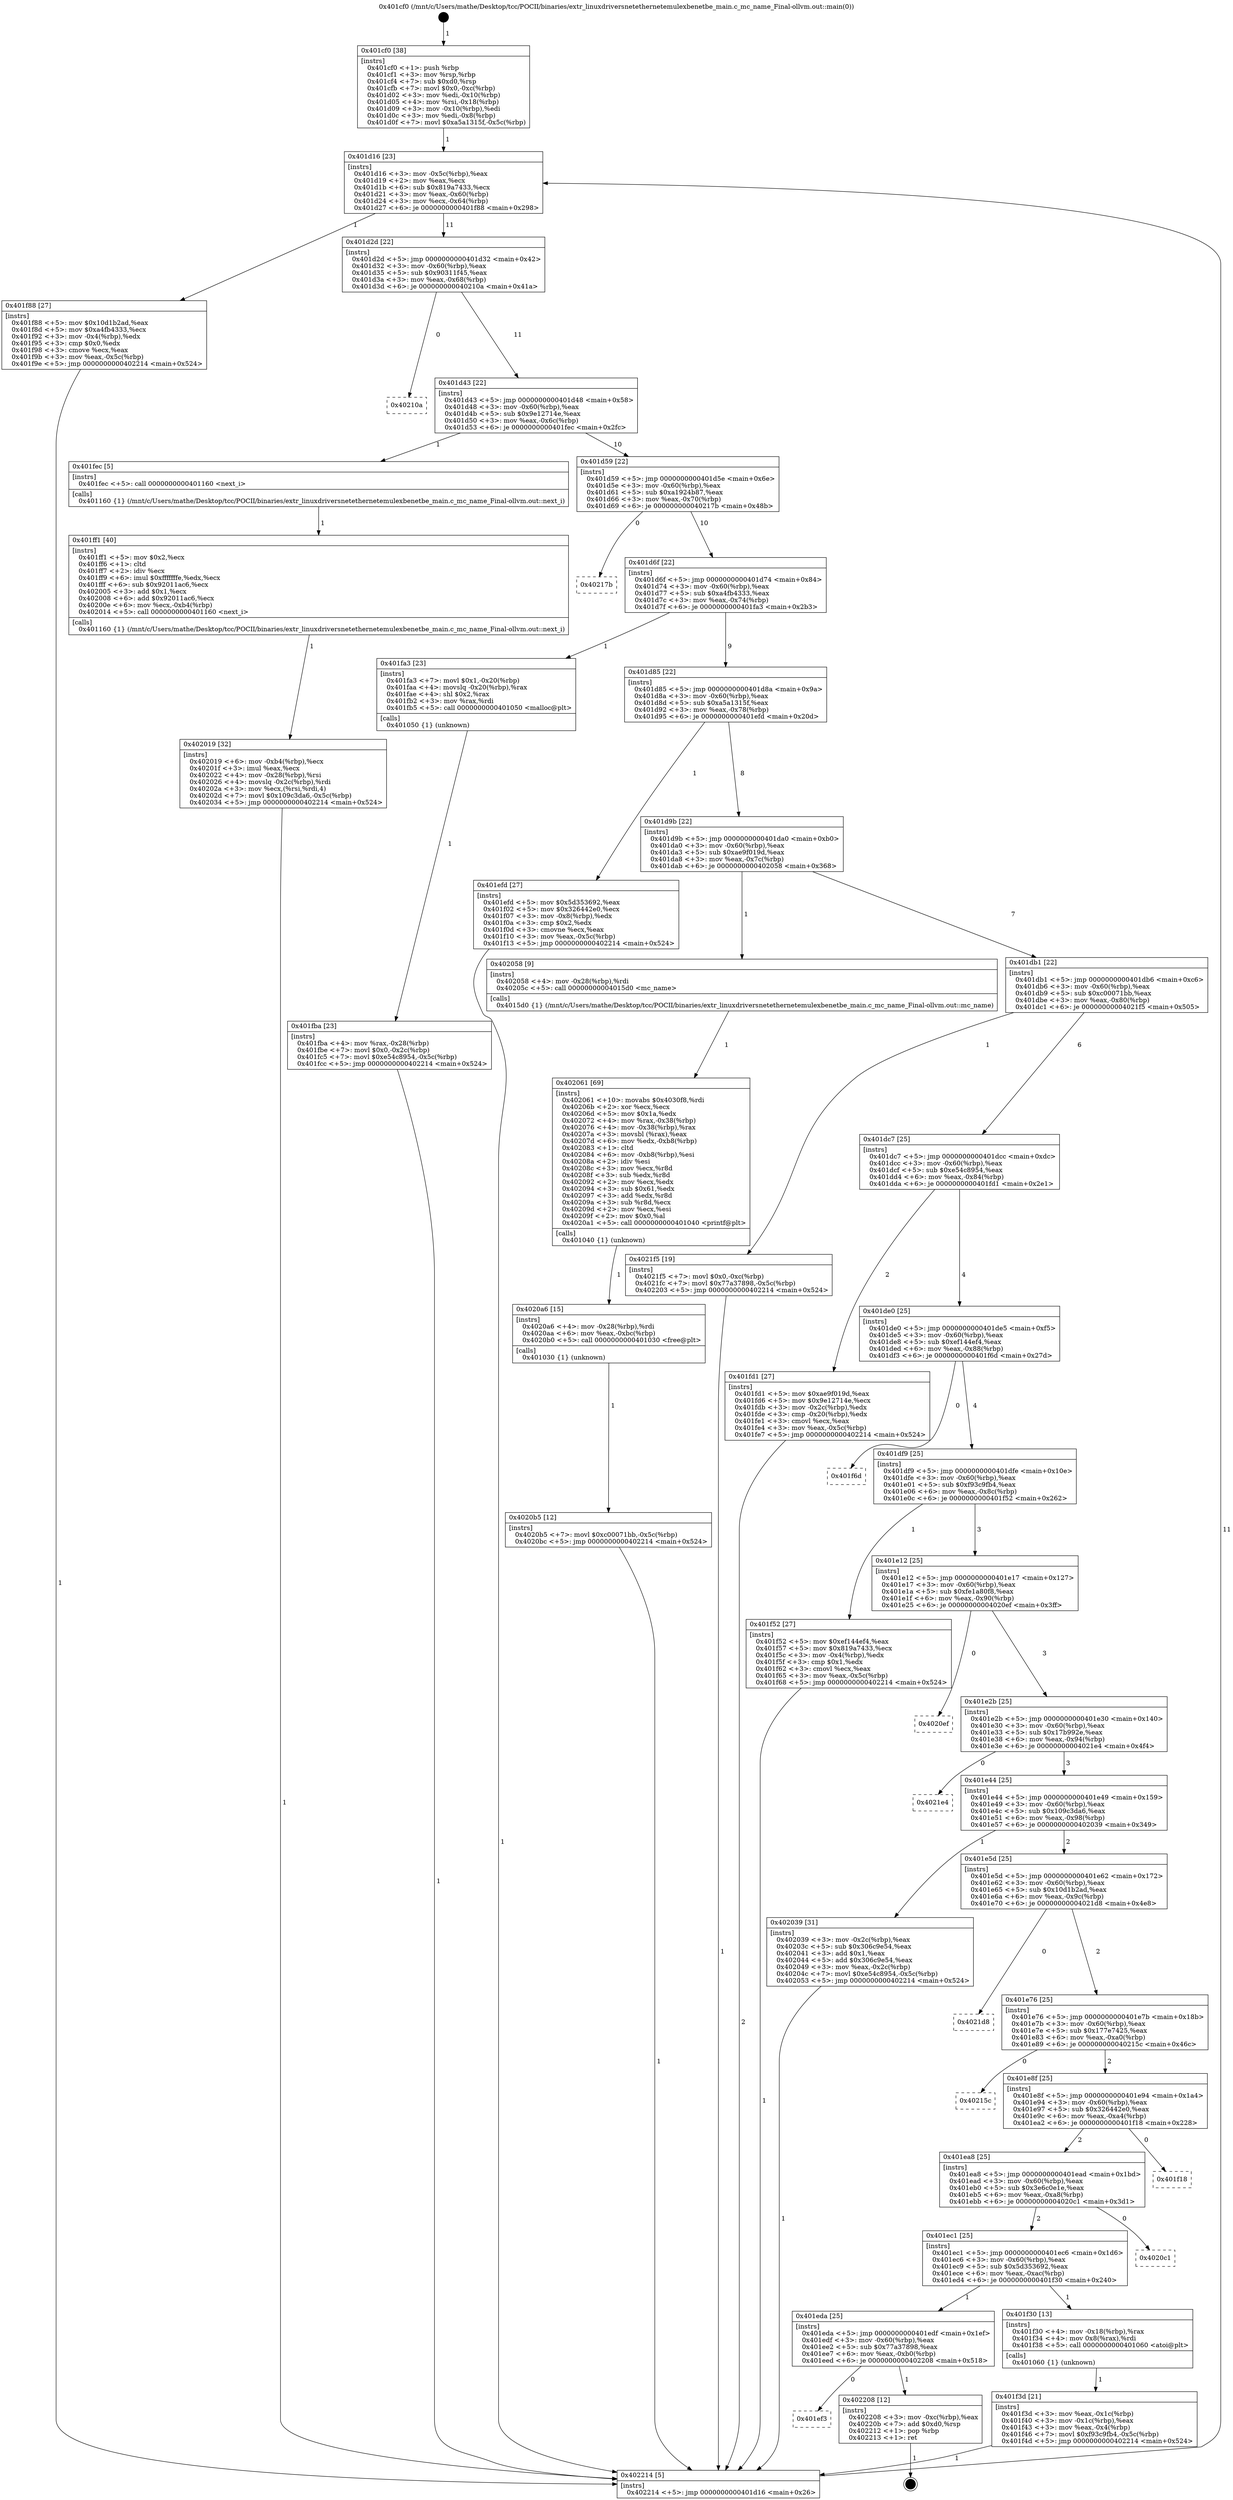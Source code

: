 digraph "0x401cf0" {
  label = "0x401cf0 (/mnt/c/Users/mathe/Desktop/tcc/POCII/binaries/extr_linuxdriversnetethernetemulexbenetbe_main.c_mc_name_Final-ollvm.out::main(0))"
  labelloc = "t"
  node[shape=record]

  Entry [label="",width=0.3,height=0.3,shape=circle,fillcolor=black,style=filled]
  "0x401d16" [label="{
     0x401d16 [23]\l
     | [instrs]\l
     &nbsp;&nbsp;0x401d16 \<+3\>: mov -0x5c(%rbp),%eax\l
     &nbsp;&nbsp;0x401d19 \<+2\>: mov %eax,%ecx\l
     &nbsp;&nbsp;0x401d1b \<+6\>: sub $0x819a7433,%ecx\l
     &nbsp;&nbsp;0x401d21 \<+3\>: mov %eax,-0x60(%rbp)\l
     &nbsp;&nbsp;0x401d24 \<+3\>: mov %ecx,-0x64(%rbp)\l
     &nbsp;&nbsp;0x401d27 \<+6\>: je 0000000000401f88 \<main+0x298\>\l
  }"]
  "0x401f88" [label="{
     0x401f88 [27]\l
     | [instrs]\l
     &nbsp;&nbsp;0x401f88 \<+5\>: mov $0x10d1b2ad,%eax\l
     &nbsp;&nbsp;0x401f8d \<+5\>: mov $0xa4fb4333,%ecx\l
     &nbsp;&nbsp;0x401f92 \<+3\>: mov -0x4(%rbp),%edx\l
     &nbsp;&nbsp;0x401f95 \<+3\>: cmp $0x0,%edx\l
     &nbsp;&nbsp;0x401f98 \<+3\>: cmove %ecx,%eax\l
     &nbsp;&nbsp;0x401f9b \<+3\>: mov %eax,-0x5c(%rbp)\l
     &nbsp;&nbsp;0x401f9e \<+5\>: jmp 0000000000402214 \<main+0x524\>\l
  }"]
  "0x401d2d" [label="{
     0x401d2d [22]\l
     | [instrs]\l
     &nbsp;&nbsp;0x401d2d \<+5\>: jmp 0000000000401d32 \<main+0x42\>\l
     &nbsp;&nbsp;0x401d32 \<+3\>: mov -0x60(%rbp),%eax\l
     &nbsp;&nbsp;0x401d35 \<+5\>: sub $0x90311f45,%eax\l
     &nbsp;&nbsp;0x401d3a \<+3\>: mov %eax,-0x68(%rbp)\l
     &nbsp;&nbsp;0x401d3d \<+6\>: je 000000000040210a \<main+0x41a\>\l
  }"]
  Exit [label="",width=0.3,height=0.3,shape=circle,fillcolor=black,style=filled,peripheries=2]
  "0x40210a" [label="{
     0x40210a\l
  }", style=dashed]
  "0x401d43" [label="{
     0x401d43 [22]\l
     | [instrs]\l
     &nbsp;&nbsp;0x401d43 \<+5\>: jmp 0000000000401d48 \<main+0x58\>\l
     &nbsp;&nbsp;0x401d48 \<+3\>: mov -0x60(%rbp),%eax\l
     &nbsp;&nbsp;0x401d4b \<+5\>: sub $0x9e12714e,%eax\l
     &nbsp;&nbsp;0x401d50 \<+3\>: mov %eax,-0x6c(%rbp)\l
     &nbsp;&nbsp;0x401d53 \<+6\>: je 0000000000401fec \<main+0x2fc\>\l
  }"]
  "0x401ef3" [label="{
     0x401ef3\l
  }", style=dashed]
  "0x401fec" [label="{
     0x401fec [5]\l
     | [instrs]\l
     &nbsp;&nbsp;0x401fec \<+5\>: call 0000000000401160 \<next_i\>\l
     | [calls]\l
     &nbsp;&nbsp;0x401160 \{1\} (/mnt/c/Users/mathe/Desktop/tcc/POCII/binaries/extr_linuxdriversnetethernetemulexbenetbe_main.c_mc_name_Final-ollvm.out::next_i)\l
  }"]
  "0x401d59" [label="{
     0x401d59 [22]\l
     | [instrs]\l
     &nbsp;&nbsp;0x401d59 \<+5\>: jmp 0000000000401d5e \<main+0x6e\>\l
     &nbsp;&nbsp;0x401d5e \<+3\>: mov -0x60(%rbp),%eax\l
     &nbsp;&nbsp;0x401d61 \<+5\>: sub $0xa1924b87,%eax\l
     &nbsp;&nbsp;0x401d66 \<+3\>: mov %eax,-0x70(%rbp)\l
     &nbsp;&nbsp;0x401d69 \<+6\>: je 000000000040217b \<main+0x48b\>\l
  }"]
  "0x402208" [label="{
     0x402208 [12]\l
     | [instrs]\l
     &nbsp;&nbsp;0x402208 \<+3\>: mov -0xc(%rbp),%eax\l
     &nbsp;&nbsp;0x40220b \<+7\>: add $0xd0,%rsp\l
     &nbsp;&nbsp;0x402212 \<+1\>: pop %rbp\l
     &nbsp;&nbsp;0x402213 \<+1\>: ret\l
  }"]
  "0x40217b" [label="{
     0x40217b\l
  }", style=dashed]
  "0x401d6f" [label="{
     0x401d6f [22]\l
     | [instrs]\l
     &nbsp;&nbsp;0x401d6f \<+5\>: jmp 0000000000401d74 \<main+0x84\>\l
     &nbsp;&nbsp;0x401d74 \<+3\>: mov -0x60(%rbp),%eax\l
     &nbsp;&nbsp;0x401d77 \<+5\>: sub $0xa4fb4333,%eax\l
     &nbsp;&nbsp;0x401d7c \<+3\>: mov %eax,-0x74(%rbp)\l
     &nbsp;&nbsp;0x401d7f \<+6\>: je 0000000000401fa3 \<main+0x2b3\>\l
  }"]
  "0x4020b5" [label="{
     0x4020b5 [12]\l
     | [instrs]\l
     &nbsp;&nbsp;0x4020b5 \<+7\>: movl $0xc00071bb,-0x5c(%rbp)\l
     &nbsp;&nbsp;0x4020bc \<+5\>: jmp 0000000000402214 \<main+0x524\>\l
  }"]
  "0x401fa3" [label="{
     0x401fa3 [23]\l
     | [instrs]\l
     &nbsp;&nbsp;0x401fa3 \<+7\>: movl $0x1,-0x20(%rbp)\l
     &nbsp;&nbsp;0x401faa \<+4\>: movslq -0x20(%rbp),%rax\l
     &nbsp;&nbsp;0x401fae \<+4\>: shl $0x2,%rax\l
     &nbsp;&nbsp;0x401fb2 \<+3\>: mov %rax,%rdi\l
     &nbsp;&nbsp;0x401fb5 \<+5\>: call 0000000000401050 \<malloc@plt\>\l
     | [calls]\l
     &nbsp;&nbsp;0x401050 \{1\} (unknown)\l
  }"]
  "0x401d85" [label="{
     0x401d85 [22]\l
     | [instrs]\l
     &nbsp;&nbsp;0x401d85 \<+5\>: jmp 0000000000401d8a \<main+0x9a\>\l
     &nbsp;&nbsp;0x401d8a \<+3\>: mov -0x60(%rbp),%eax\l
     &nbsp;&nbsp;0x401d8d \<+5\>: sub $0xa5a1315f,%eax\l
     &nbsp;&nbsp;0x401d92 \<+3\>: mov %eax,-0x78(%rbp)\l
     &nbsp;&nbsp;0x401d95 \<+6\>: je 0000000000401efd \<main+0x20d\>\l
  }"]
  "0x4020a6" [label="{
     0x4020a6 [15]\l
     | [instrs]\l
     &nbsp;&nbsp;0x4020a6 \<+4\>: mov -0x28(%rbp),%rdi\l
     &nbsp;&nbsp;0x4020aa \<+6\>: mov %eax,-0xbc(%rbp)\l
     &nbsp;&nbsp;0x4020b0 \<+5\>: call 0000000000401030 \<free@plt\>\l
     | [calls]\l
     &nbsp;&nbsp;0x401030 \{1\} (unknown)\l
  }"]
  "0x401efd" [label="{
     0x401efd [27]\l
     | [instrs]\l
     &nbsp;&nbsp;0x401efd \<+5\>: mov $0x5d353692,%eax\l
     &nbsp;&nbsp;0x401f02 \<+5\>: mov $0x326442e0,%ecx\l
     &nbsp;&nbsp;0x401f07 \<+3\>: mov -0x8(%rbp),%edx\l
     &nbsp;&nbsp;0x401f0a \<+3\>: cmp $0x2,%edx\l
     &nbsp;&nbsp;0x401f0d \<+3\>: cmovne %ecx,%eax\l
     &nbsp;&nbsp;0x401f10 \<+3\>: mov %eax,-0x5c(%rbp)\l
     &nbsp;&nbsp;0x401f13 \<+5\>: jmp 0000000000402214 \<main+0x524\>\l
  }"]
  "0x401d9b" [label="{
     0x401d9b [22]\l
     | [instrs]\l
     &nbsp;&nbsp;0x401d9b \<+5\>: jmp 0000000000401da0 \<main+0xb0\>\l
     &nbsp;&nbsp;0x401da0 \<+3\>: mov -0x60(%rbp),%eax\l
     &nbsp;&nbsp;0x401da3 \<+5\>: sub $0xae9f019d,%eax\l
     &nbsp;&nbsp;0x401da8 \<+3\>: mov %eax,-0x7c(%rbp)\l
     &nbsp;&nbsp;0x401dab \<+6\>: je 0000000000402058 \<main+0x368\>\l
  }"]
  "0x402214" [label="{
     0x402214 [5]\l
     | [instrs]\l
     &nbsp;&nbsp;0x402214 \<+5\>: jmp 0000000000401d16 \<main+0x26\>\l
  }"]
  "0x401cf0" [label="{
     0x401cf0 [38]\l
     | [instrs]\l
     &nbsp;&nbsp;0x401cf0 \<+1\>: push %rbp\l
     &nbsp;&nbsp;0x401cf1 \<+3\>: mov %rsp,%rbp\l
     &nbsp;&nbsp;0x401cf4 \<+7\>: sub $0xd0,%rsp\l
     &nbsp;&nbsp;0x401cfb \<+7\>: movl $0x0,-0xc(%rbp)\l
     &nbsp;&nbsp;0x401d02 \<+3\>: mov %edi,-0x10(%rbp)\l
     &nbsp;&nbsp;0x401d05 \<+4\>: mov %rsi,-0x18(%rbp)\l
     &nbsp;&nbsp;0x401d09 \<+3\>: mov -0x10(%rbp),%edi\l
     &nbsp;&nbsp;0x401d0c \<+3\>: mov %edi,-0x8(%rbp)\l
     &nbsp;&nbsp;0x401d0f \<+7\>: movl $0xa5a1315f,-0x5c(%rbp)\l
  }"]
  "0x402061" [label="{
     0x402061 [69]\l
     | [instrs]\l
     &nbsp;&nbsp;0x402061 \<+10\>: movabs $0x4030f8,%rdi\l
     &nbsp;&nbsp;0x40206b \<+2\>: xor %ecx,%ecx\l
     &nbsp;&nbsp;0x40206d \<+5\>: mov $0x1a,%edx\l
     &nbsp;&nbsp;0x402072 \<+4\>: mov %rax,-0x38(%rbp)\l
     &nbsp;&nbsp;0x402076 \<+4\>: mov -0x38(%rbp),%rax\l
     &nbsp;&nbsp;0x40207a \<+3\>: movsbl (%rax),%eax\l
     &nbsp;&nbsp;0x40207d \<+6\>: mov %edx,-0xb8(%rbp)\l
     &nbsp;&nbsp;0x402083 \<+1\>: cltd\l
     &nbsp;&nbsp;0x402084 \<+6\>: mov -0xb8(%rbp),%esi\l
     &nbsp;&nbsp;0x40208a \<+2\>: idiv %esi\l
     &nbsp;&nbsp;0x40208c \<+3\>: mov %ecx,%r8d\l
     &nbsp;&nbsp;0x40208f \<+3\>: sub %edx,%r8d\l
     &nbsp;&nbsp;0x402092 \<+2\>: mov %ecx,%edx\l
     &nbsp;&nbsp;0x402094 \<+3\>: sub $0x61,%edx\l
     &nbsp;&nbsp;0x402097 \<+3\>: add %edx,%r8d\l
     &nbsp;&nbsp;0x40209a \<+3\>: sub %r8d,%ecx\l
     &nbsp;&nbsp;0x40209d \<+2\>: mov %ecx,%esi\l
     &nbsp;&nbsp;0x40209f \<+2\>: mov $0x0,%al\l
     &nbsp;&nbsp;0x4020a1 \<+5\>: call 0000000000401040 \<printf@plt\>\l
     | [calls]\l
     &nbsp;&nbsp;0x401040 \{1\} (unknown)\l
  }"]
  "0x402058" [label="{
     0x402058 [9]\l
     | [instrs]\l
     &nbsp;&nbsp;0x402058 \<+4\>: mov -0x28(%rbp),%rdi\l
     &nbsp;&nbsp;0x40205c \<+5\>: call 00000000004015d0 \<mc_name\>\l
     | [calls]\l
     &nbsp;&nbsp;0x4015d0 \{1\} (/mnt/c/Users/mathe/Desktop/tcc/POCII/binaries/extr_linuxdriversnetethernetemulexbenetbe_main.c_mc_name_Final-ollvm.out::mc_name)\l
  }"]
  "0x401db1" [label="{
     0x401db1 [22]\l
     | [instrs]\l
     &nbsp;&nbsp;0x401db1 \<+5\>: jmp 0000000000401db6 \<main+0xc6\>\l
     &nbsp;&nbsp;0x401db6 \<+3\>: mov -0x60(%rbp),%eax\l
     &nbsp;&nbsp;0x401db9 \<+5\>: sub $0xc00071bb,%eax\l
     &nbsp;&nbsp;0x401dbe \<+3\>: mov %eax,-0x80(%rbp)\l
     &nbsp;&nbsp;0x401dc1 \<+6\>: je 00000000004021f5 \<main+0x505\>\l
  }"]
  "0x402019" [label="{
     0x402019 [32]\l
     | [instrs]\l
     &nbsp;&nbsp;0x402019 \<+6\>: mov -0xb4(%rbp),%ecx\l
     &nbsp;&nbsp;0x40201f \<+3\>: imul %eax,%ecx\l
     &nbsp;&nbsp;0x402022 \<+4\>: mov -0x28(%rbp),%rsi\l
     &nbsp;&nbsp;0x402026 \<+4\>: movslq -0x2c(%rbp),%rdi\l
     &nbsp;&nbsp;0x40202a \<+3\>: mov %ecx,(%rsi,%rdi,4)\l
     &nbsp;&nbsp;0x40202d \<+7\>: movl $0x109c3da6,-0x5c(%rbp)\l
     &nbsp;&nbsp;0x402034 \<+5\>: jmp 0000000000402214 \<main+0x524\>\l
  }"]
  "0x4021f5" [label="{
     0x4021f5 [19]\l
     | [instrs]\l
     &nbsp;&nbsp;0x4021f5 \<+7\>: movl $0x0,-0xc(%rbp)\l
     &nbsp;&nbsp;0x4021fc \<+7\>: movl $0x77a37898,-0x5c(%rbp)\l
     &nbsp;&nbsp;0x402203 \<+5\>: jmp 0000000000402214 \<main+0x524\>\l
  }"]
  "0x401dc7" [label="{
     0x401dc7 [25]\l
     | [instrs]\l
     &nbsp;&nbsp;0x401dc7 \<+5\>: jmp 0000000000401dcc \<main+0xdc\>\l
     &nbsp;&nbsp;0x401dcc \<+3\>: mov -0x60(%rbp),%eax\l
     &nbsp;&nbsp;0x401dcf \<+5\>: sub $0xe54c8954,%eax\l
     &nbsp;&nbsp;0x401dd4 \<+6\>: mov %eax,-0x84(%rbp)\l
     &nbsp;&nbsp;0x401dda \<+6\>: je 0000000000401fd1 \<main+0x2e1\>\l
  }"]
  "0x401ff1" [label="{
     0x401ff1 [40]\l
     | [instrs]\l
     &nbsp;&nbsp;0x401ff1 \<+5\>: mov $0x2,%ecx\l
     &nbsp;&nbsp;0x401ff6 \<+1\>: cltd\l
     &nbsp;&nbsp;0x401ff7 \<+2\>: idiv %ecx\l
     &nbsp;&nbsp;0x401ff9 \<+6\>: imul $0xfffffffe,%edx,%ecx\l
     &nbsp;&nbsp;0x401fff \<+6\>: sub $0x92011ac6,%ecx\l
     &nbsp;&nbsp;0x402005 \<+3\>: add $0x1,%ecx\l
     &nbsp;&nbsp;0x402008 \<+6\>: add $0x92011ac6,%ecx\l
     &nbsp;&nbsp;0x40200e \<+6\>: mov %ecx,-0xb4(%rbp)\l
     &nbsp;&nbsp;0x402014 \<+5\>: call 0000000000401160 \<next_i\>\l
     | [calls]\l
     &nbsp;&nbsp;0x401160 \{1\} (/mnt/c/Users/mathe/Desktop/tcc/POCII/binaries/extr_linuxdriversnetethernetemulexbenetbe_main.c_mc_name_Final-ollvm.out::next_i)\l
  }"]
  "0x401fd1" [label="{
     0x401fd1 [27]\l
     | [instrs]\l
     &nbsp;&nbsp;0x401fd1 \<+5\>: mov $0xae9f019d,%eax\l
     &nbsp;&nbsp;0x401fd6 \<+5\>: mov $0x9e12714e,%ecx\l
     &nbsp;&nbsp;0x401fdb \<+3\>: mov -0x2c(%rbp),%edx\l
     &nbsp;&nbsp;0x401fde \<+3\>: cmp -0x20(%rbp),%edx\l
     &nbsp;&nbsp;0x401fe1 \<+3\>: cmovl %ecx,%eax\l
     &nbsp;&nbsp;0x401fe4 \<+3\>: mov %eax,-0x5c(%rbp)\l
     &nbsp;&nbsp;0x401fe7 \<+5\>: jmp 0000000000402214 \<main+0x524\>\l
  }"]
  "0x401de0" [label="{
     0x401de0 [25]\l
     | [instrs]\l
     &nbsp;&nbsp;0x401de0 \<+5\>: jmp 0000000000401de5 \<main+0xf5\>\l
     &nbsp;&nbsp;0x401de5 \<+3\>: mov -0x60(%rbp),%eax\l
     &nbsp;&nbsp;0x401de8 \<+5\>: sub $0xef144ef4,%eax\l
     &nbsp;&nbsp;0x401ded \<+6\>: mov %eax,-0x88(%rbp)\l
     &nbsp;&nbsp;0x401df3 \<+6\>: je 0000000000401f6d \<main+0x27d\>\l
  }"]
  "0x401fba" [label="{
     0x401fba [23]\l
     | [instrs]\l
     &nbsp;&nbsp;0x401fba \<+4\>: mov %rax,-0x28(%rbp)\l
     &nbsp;&nbsp;0x401fbe \<+7\>: movl $0x0,-0x2c(%rbp)\l
     &nbsp;&nbsp;0x401fc5 \<+7\>: movl $0xe54c8954,-0x5c(%rbp)\l
     &nbsp;&nbsp;0x401fcc \<+5\>: jmp 0000000000402214 \<main+0x524\>\l
  }"]
  "0x401f6d" [label="{
     0x401f6d\l
  }", style=dashed]
  "0x401df9" [label="{
     0x401df9 [25]\l
     | [instrs]\l
     &nbsp;&nbsp;0x401df9 \<+5\>: jmp 0000000000401dfe \<main+0x10e\>\l
     &nbsp;&nbsp;0x401dfe \<+3\>: mov -0x60(%rbp),%eax\l
     &nbsp;&nbsp;0x401e01 \<+5\>: sub $0xf93c9fb4,%eax\l
     &nbsp;&nbsp;0x401e06 \<+6\>: mov %eax,-0x8c(%rbp)\l
     &nbsp;&nbsp;0x401e0c \<+6\>: je 0000000000401f52 \<main+0x262\>\l
  }"]
  "0x401f3d" [label="{
     0x401f3d [21]\l
     | [instrs]\l
     &nbsp;&nbsp;0x401f3d \<+3\>: mov %eax,-0x1c(%rbp)\l
     &nbsp;&nbsp;0x401f40 \<+3\>: mov -0x1c(%rbp),%eax\l
     &nbsp;&nbsp;0x401f43 \<+3\>: mov %eax,-0x4(%rbp)\l
     &nbsp;&nbsp;0x401f46 \<+7\>: movl $0xf93c9fb4,-0x5c(%rbp)\l
     &nbsp;&nbsp;0x401f4d \<+5\>: jmp 0000000000402214 \<main+0x524\>\l
  }"]
  "0x401f52" [label="{
     0x401f52 [27]\l
     | [instrs]\l
     &nbsp;&nbsp;0x401f52 \<+5\>: mov $0xef144ef4,%eax\l
     &nbsp;&nbsp;0x401f57 \<+5\>: mov $0x819a7433,%ecx\l
     &nbsp;&nbsp;0x401f5c \<+3\>: mov -0x4(%rbp),%edx\l
     &nbsp;&nbsp;0x401f5f \<+3\>: cmp $0x1,%edx\l
     &nbsp;&nbsp;0x401f62 \<+3\>: cmovl %ecx,%eax\l
     &nbsp;&nbsp;0x401f65 \<+3\>: mov %eax,-0x5c(%rbp)\l
     &nbsp;&nbsp;0x401f68 \<+5\>: jmp 0000000000402214 \<main+0x524\>\l
  }"]
  "0x401e12" [label="{
     0x401e12 [25]\l
     | [instrs]\l
     &nbsp;&nbsp;0x401e12 \<+5\>: jmp 0000000000401e17 \<main+0x127\>\l
     &nbsp;&nbsp;0x401e17 \<+3\>: mov -0x60(%rbp),%eax\l
     &nbsp;&nbsp;0x401e1a \<+5\>: sub $0xfe1a80f8,%eax\l
     &nbsp;&nbsp;0x401e1f \<+6\>: mov %eax,-0x90(%rbp)\l
     &nbsp;&nbsp;0x401e25 \<+6\>: je 00000000004020ef \<main+0x3ff\>\l
  }"]
  "0x401eda" [label="{
     0x401eda [25]\l
     | [instrs]\l
     &nbsp;&nbsp;0x401eda \<+5\>: jmp 0000000000401edf \<main+0x1ef\>\l
     &nbsp;&nbsp;0x401edf \<+3\>: mov -0x60(%rbp),%eax\l
     &nbsp;&nbsp;0x401ee2 \<+5\>: sub $0x77a37898,%eax\l
     &nbsp;&nbsp;0x401ee7 \<+6\>: mov %eax,-0xb0(%rbp)\l
     &nbsp;&nbsp;0x401eed \<+6\>: je 0000000000402208 \<main+0x518\>\l
  }"]
  "0x4020ef" [label="{
     0x4020ef\l
  }", style=dashed]
  "0x401e2b" [label="{
     0x401e2b [25]\l
     | [instrs]\l
     &nbsp;&nbsp;0x401e2b \<+5\>: jmp 0000000000401e30 \<main+0x140\>\l
     &nbsp;&nbsp;0x401e30 \<+3\>: mov -0x60(%rbp),%eax\l
     &nbsp;&nbsp;0x401e33 \<+5\>: sub $0x17b992e,%eax\l
     &nbsp;&nbsp;0x401e38 \<+6\>: mov %eax,-0x94(%rbp)\l
     &nbsp;&nbsp;0x401e3e \<+6\>: je 00000000004021e4 \<main+0x4f4\>\l
  }"]
  "0x401f30" [label="{
     0x401f30 [13]\l
     | [instrs]\l
     &nbsp;&nbsp;0x401f30 \<+4\>: mov -0x18(%rbp),%rax\l
     &nbsp;&nbsp;0x401f34 \<+4\>: mov 0x8(%rax),%rdi\l
     &nbsp;&nbsp;0x401f38 \<+5\>: call 0000000000401060 \<atoi@plt\>\l
     | [calls]\l
     &nbsp;&nbsp;0x401060 \{1\} (unknown)\l
  }"]
  "0x4021e4" [label="{
     0x4021e4\l
  }", style=dashed]
  "0x401e44" [label="{
     0x401e44 [25]\l
     | [instrs]\l
     &nbsp;&nbsp;0x401e44 \<+5\>: jmp 0000000000401e49 \<main+0x159\>\l
     &nbsp;&nbsp;0x401e49 \<+3\>: mov -0x60(%rbp),%eax\l
     &nbsp;&nbsp;0x401e4c \<+5\>: sub $0x109c3da6,%eax\l
     &nbsp;&nbsp;0x401e51 \<+6\>: mov %eax,-0x98(%rbp)\l
     &nbsp;&nbsp;0x401e57 \<+6\>: je 0000000000402039 \<main+0x349\>\l
  }"]
  "0x401ec1" [label="{
     0x401ec1 [25]\l
     | [instrs]\l
     &nbsp;&nbsp;0x401ec1 \<+5\>: jmp 0000000000401ec6 \<main+0x1d6\>\l
     &nbsp;&nbsp;0x401ec6 \<+3\>: mov -0x60(%rbp),%eax\l
     &nbsp;&nbsp;0x401ec9 \<+5\>: sub $0x5d353692,%eax\l
     &nbsp;&nbsp;0x401ece \<+6\>: mov %eax,-0xac(%rbp)\l
     &nbsp;&nbsp;0x401ed4 \<+6\>: je 0000000000401f30 \<main+0x240\>\l
  }"]
  "0x402039" [label="{
     0x402039 [31]\l
     | [instrs]\l
     &nbsp;&nbsp;0x402039 \<+3\>: mov -0x2c(%rbp),%eax\l
     &nbsp;&nbsp;0x40203c \<+5\>: sub $0x306c9e54,%eax\l
     &nbsp;&nbsp;0x402041 \<+3\>: add $0x1,%eax\l
     &nbsp;&nbsp;0x402044 \<+5\>: add $0x306c9e54,%eax\l
     &nbsp;&nbsp;0x402049 \<+3\>: mov %eax,-0x2c(%rbp)\l
     &nbsp;&nbsp;0x40204c \<+7\>: movl $0xe54c8954,-0x5c(%rbp)\l
     &nbsp;&nbsp;0x402053 \<+5\>: jmp 0000000000402214 \<main+0x524\>\l
  }"]
  "0x401e5d" [label="{
     0x401e5d [25]\l
     | [instrs]\l
     &nbsp;&nbsp;0x401e5d \<+5\>: jmp 0000000000401e62 \<main+0x172\>\l
     &nbsp;&nbsp;0x401e62 \<+3\>: mov -0x60(%rbp),%eax\l
     &nbsp;&nbsp;0x401e65 \<+5\>: sub $0x10d1b2ad,%eax\l
     &nbsp;&nbsp;0x401e6a \<+6\>: mov %eax,-0x9c(%rbp)\l
     &nbsp;&nbsp;0x401e70 \<+6\>: je 00000000004021d8 \<main+0x4e8\>\l
  }"]
  "0x4020c1" [label="{
     0x4020c1\l
  }", style=dashed]
  "0x4021d8" [label="{
     0x4021d8\l
  }", style=dashed]
  "0x401e76" [label="{
     0x401e76 [25]\l
     | [instrs]\l
     &nbsp;&nbsp;0x401e76 \<+5\>: jmp 0000000000401e7b \<main+0x18b\>\l
     &nbsp;&nbsp;0x401e7b \<+3\>: mov -0x60(%rbp),%eax\l
     &nbsp;&nbsp;0x401e7e \<+5\>: sub $0x177e7425,%eax\l
     &nbsp;&nbsp;0x401e83 \<+6\>: mov %eax,-0xa0(%rbp)\l
     &nbsp;&nbsp;0x401e89 \<+6\>: je 000000000040215c \<main+0x46c\>\l
  }"]
  "0x401ea8" [label="{
     0x401ea8 [25]\l
     | [instrs]\l
     &nbsp;&nbsp;0x401ea8 \<+5\>: jmp 0000000000401ead \<main+0x1bd\>\l
     &nbsp;&nbsp;0x401ead \<+3\>: mov -0x60(%rbp),%eax\l
     &nbsp;&nbsp;0x401eb0 \<+5\>: sub $0x3e6c0e1e,%eax\l
     &nbsp;&nbsp;0x401eb5 \<+6\>: mov %eax,-0xa8(%rbp)\l
     &nbsp;&nbsp;0x401ebb \<+6\>: je 00000000004020c1 \<main+0x3d1\>\l
  }"]
  "0x40215c" [label="{
     0x40215c\l
  }", style=dashed]
  "0x401e8f" [label="{
     0x401e8f [25]\l
     | [instrs]\l
     &nbsp;&nbsp;0x401e8f \<+5\>: jmp 0000000000401e94 \<main+0x1a4\>\l
     &nbsp;&nbsp;0x401e94 \<+3\>: mov -0x60(%rbp),%eax\l
     &nbsp;&nbsp;0x401e97 \<+5\>: sub $0x326442e0,%eax\l
     &nbsp;&nbsp;0x401e9c \<+6\>: mov %eax,-0xa4(%rbp)\l
     &nbsp;&nbsp;0x401ea2 \<+6\>: je 0000000000401f18 \<main+0x228\>\l
  }"]
  "0x401f18" [label="{
     0x401f18\l
  }", style=dashed]
  Entry -> "0x401cf0" [label=" 1"]
  "0x401d16" -> "0x401f88" [label=" 1"]
  "0x401d16" -> "0x401d2d" [label=" 11"]
  "0x402208" -> Exit [label=" 1"]
  "0x401d2d" -> "0x40210a" [label=" 0"]
  "0x401d2d" -> "0x401d43" [label=" 11"]
  "0x401eda" -> "0x401ef3" [label=" 0"]
  "0x401d43" -> "0x401fec" [label=" 1"]
  "0x401d43" -> "0x401d59" [label=" 10"]
  "0x401eda" -> "0x402208" [label=" 1"]
  "0x401d59" -> "0x40217b" [label=" 0"]
  "0x401d59" -> "0x401d6f" [label=" 10"]
  "0x4021f5" -> "0x402214" [label=" 1"]
  "0x401d6f" -> "0x401fa3" [label=" 1"]
  "0x401d6f" -> "0x401d85" [label=" 9"]
  "0x4020b5" -> "0x402214" [label=" 1"]
  "0x401d85" -> "0x401efd" [label=" 1"]
  "0x401d85" -> "0x401d9b" [label=" 8"]
  "0x401efd" -> "0x402214" [label=" 1"]
  "0x401cf0" -> "0x401d16" [label=" 1"]
  "0x402214" -> "0x401d16" [label=" 11"]
  "0x4020a6" -> "0x4020b5" [label=" 1"]
  "0x401d9b" -> "0x402058" [label=" 1"]
  "0x401d9b" -> "0x401db1" [label=" 7"]
  "0x402061" -> "0x4020a6" [label=" 1"]
  "0x401db1" -> "0x4021f5" [label=" 1"]
  "0x401db1" -> "0x401dc7" [label=" 6"]
  "0x402058" -> "0x402061" [label=" 1"]
  "0x401dc7" -> "0x401fd1" [label=" 2"]
  "0x401dc7" -> "0x401de0" [label=" 4"]
  "0x402039" -> "0x402214" [label=" 1"]
  "0x401de0" -> "0x401f6d" [label=" 0"]
  "0x401de0" -> "0x401df9" [label=" 4"]
  "0x402019" -> "0x402214" [label=" 1"]
  "0x401df9" -> "0x401f52" [label=" 1"]
  "0x401df9" -> "0x401e12" [label=" 3"]
  "0x401ff1" -> "0x402019" [label=" 1"]
  "0x401e12" -> "0x4020ef" [label=" 0"]
  "0x401e12" -> "0x401e2b" [label=" 3"]
  "0x401fec" -> "0x401ff1" [label=" 1"]
  "0x401e2b" -> "0x4021e4" [label=" 0"]
  "0x401e2b" -> "0x401e44" [label=" 3"]
  "0x401fd1" -> "0x402214" [label=" 2"]
  "0x401e44" -> "0x402039" [label=" 1"]
  "0x401e44" -> "0x401e5d" [label=" 2"]
  "0x401fa3" -> "0x401fba" [label=" 1"]
  "0x401e5d" -> "0x4021d8" [label=" 0"]
  "0x401e5d" -> "0x401e76" [label=" 2"]
  "0x401f88" -> "0x402214" [label=" 1"]
  "0x401e76" -> "0x40215c" [label=" 0"]
  "0x401e76" -> "0x401e8f" [label=" 2"]
  "0x401f3d" -> "0x402214" [label=" 1"]
  "0x401e8f" -> "0x401f18" [label=" 0"]
  "0x401e8f" -> "0x401ea8" [label=" 2"]
  "0x401f52" -> "0x402214" [label=" 1"]
  "0x401ea8" -> "0x4020c1" [label=" 0"]
  "0x401ea8" -> "0x401ec1" [label=" 2"]
  "0x401fba" -> "0x402214" [label=" 1"]
  "0x401ec1" -> "0x401f30" [label=" 1"]
  "0x401ec1" -> "0x401eda" [label=" 1"]
  "0x401f30" -> "0x401f3d" [label=" 1"]
}
